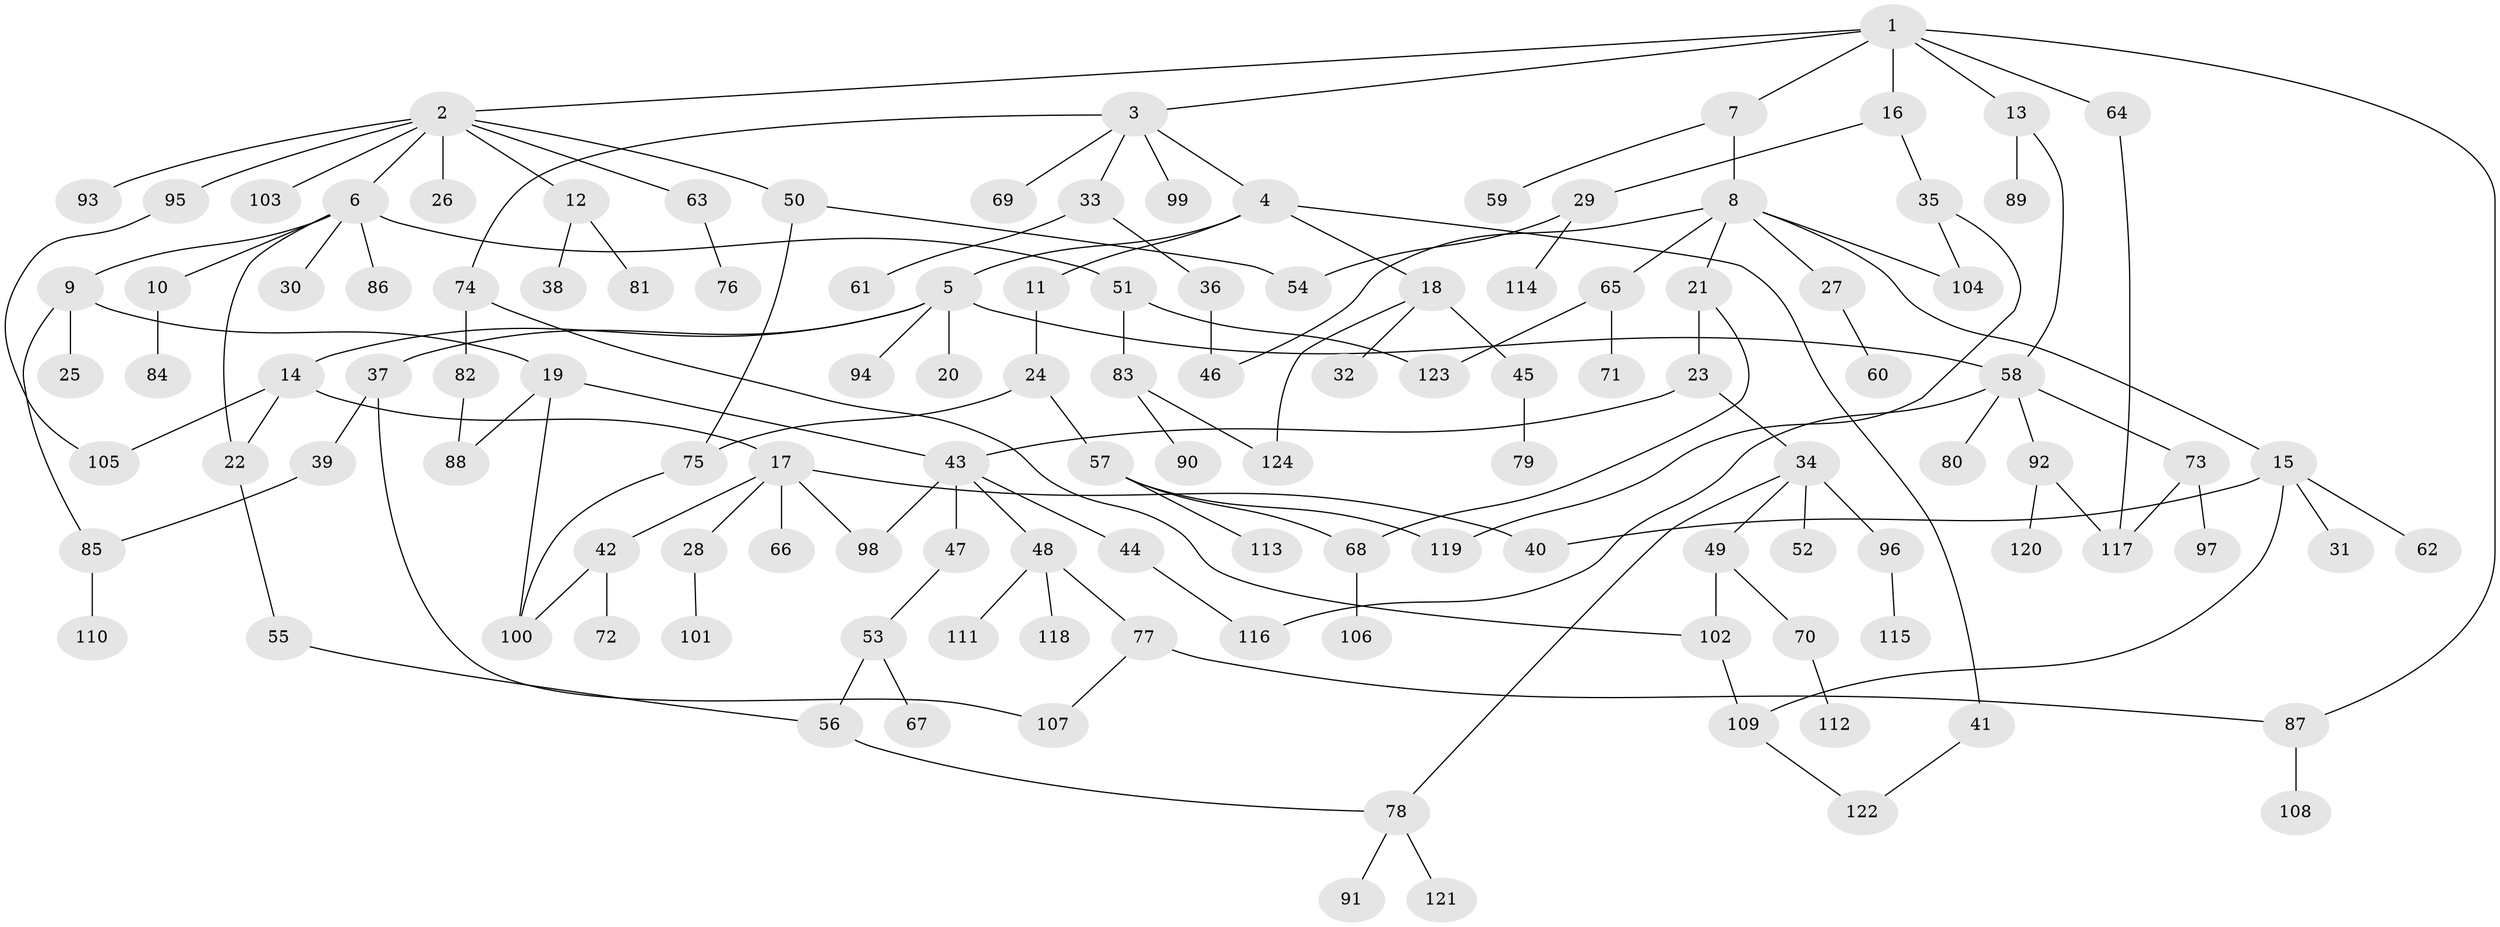 // coarse degree distribution, {7: 0.08163265306122448, 9: 0.04081632653061224, 14: 0.02040816326530612, 5: 0.04081632653061224, 1: 0.42857142857142855, 2: 0.16326530612244897, 4: 0.04081632653061224, 3: 0.14285714285714285, 6: 0.02040816326530612, 8: 0.02040816326530612}
// Generated by graph-tools (version 1.1) at 2025/17/03/04/25 18:17:06]
// undirected, 124 vertices, 151 edges
graph export_dot {
graph [start="1"]
  node [color=gray90,style=filled];
  1;
  2;
  3;
  4;
  5;
  6;
  7;
  8;
  9;
  10;
  11;
  12;
  13;
  14;
  15;
  16;
  17;
  18;
  19;
  20;
  21;
  22;
  23;
  24;
  25;
  26;
  27;
  28;
  29;
  30;
  31;
  32;
  33;
  34;
  35;
  36;
  37;
  38;
  39;
  40;
  41;
  42;
  43;
  44;
  45;
  46;
  47;
  48;
  49;
  50;
  51;
  52;
  53;
  54;
  55;
  56;
  57;
  58;
  59;
  60;
  61;
  62;
  63;
  64;
  65;
  66;
  67;
  68;
  69;
  70;
  71;
  72;
  73;
  74;
  75;
  76;
  77;
  78;
  79;
  80;
  81;
  82;
  83;
  84;
  85;
  86;
  87;
  88;
  89;
  90;
  91;
  92;
  93;
  94;
  95;
  96;
  97;
  98;
  99;
  100;
  101;
  102;
  103;
  104;
  105;
  106;
  107;
  108;
  109;
  110;
  111;
  112;
  113;
  114;
  115;
  116;
  117;
  118;
  119;
  120;
  121;
  122;
  123;
  124;
  1 -- 2;
  1 -- 3;
  1 -- 7;
  1 -- 13;
  1 -- 16;
  1 -- 64;
  1 -- 87;
  2 -- 6;
  2 -- 12;
  2 -- 26;
  2 -- 50;
  2 -- 63;
  2 -- 93;
  2 -- 95;
  2 -- 103;
  3 -- 4;
  3 -- 33;
  3 -- 69;
  3 -- 74;
  3 -- 99;
  4 -- 5;
  4 -- 11;
  4 -- 18;
  4 -- 41;
  5 -- 14;
  5 -- 20;
  5 -- 37;
  5 -- 58;
  5 -- 94;
  6 -- 9;
  6 -- 10;
  6 -- 22;
  6 -- 30;
  6 -- 51;
  6 -- 86;
  7 -- 8;
  7 -- 59;
  8 -- 15;
  8 -- 21;
  8 -- 27;
  8 -- 65;
  8 -- 104;
  8 -- 46;
  9 -- 19;
  9 -- 25;
  9 -- 85;
  10 -- 84;
  11 -- 24;
  12 -- 38;
  12 -- 81;
  13 -- 89;
  13 -- 58;
  14 -- 17;
  14 -- 105;
  14 -- 22;
  15 -- 31;
  15 -- 40;
  15 -- 62;
  15 -- 109;
  16 -- 29;
  16 -- 35;
  17 -- 28;
  17 -- 42;
  17 -- 66;
  17 -- 98;
  17 -- 40;
  18 -- 32;
  18 -- 45;
  18 -- 124;
  19 -- 43;
  19 -- 88;
  19 -- 100;
  21 -- 23;
  21 -- 68;
  22 -- 55;
  23 -- 34;
  23 -- 43;
  24 -- 57;
  24 -- 75;
  27 -- 60;
  28 -- 101;
  29 -- 54;
  29 -- 114;
  33 -- 36;
  33 -- 61;
  34 -- 49;
  34 -- 52;
  34 -- 78;
  34 -- 96;
  35 -- 104;
  35 -- 119;
  36 -- 46;
  37 -- 39;
  37 -- 107;
  39 -- 85;
  41 -- 122;
  42 -- 72;
  42 -- 100;
  43 -- 44;
  43 -- 47;
  43 -- 48;
  43 -- 98;
  44 -- 116;
  45 -- 79;
  47 -- 53;
  48 -- 77;
  48 -- 111;
  48 -- 118;
  49 -- 70;
  49 -- 102;
  50 -- 75;
  50 -- 54;
  51 -- 83;
  51 -- 123;
  53 -- 56;
  53 -- 67;
  55 -- 56;
  56 -- 78;
  57 -- 113;
  57 -- 119;
  57 -- 68;
  58 -- 73;
  58 -- 80;
  58 -- 92;
  58 -- 116;
  63 -- 76;
  64 -- 117;
  65 -- 71;
  65 -- 123;
  68 -- 106;
  70 -- 112;
  73 -- 97;
  73 -- 117;
  74 -- 82;
  74 -- 102;
  75 -- 100;
  77 -- 107;
  77 -- 87;
  78 -- 91;
  78 -- 121;
  82 -- 88;
  83 -- 90;
  83 -- 124;
  85 -- 110;
  87 -- 108;
  92 -- 117;
  92 -- 120;
  95 -- 105;
  96 -- 115;
  102 -- 109;
  109 -- 122;
}
